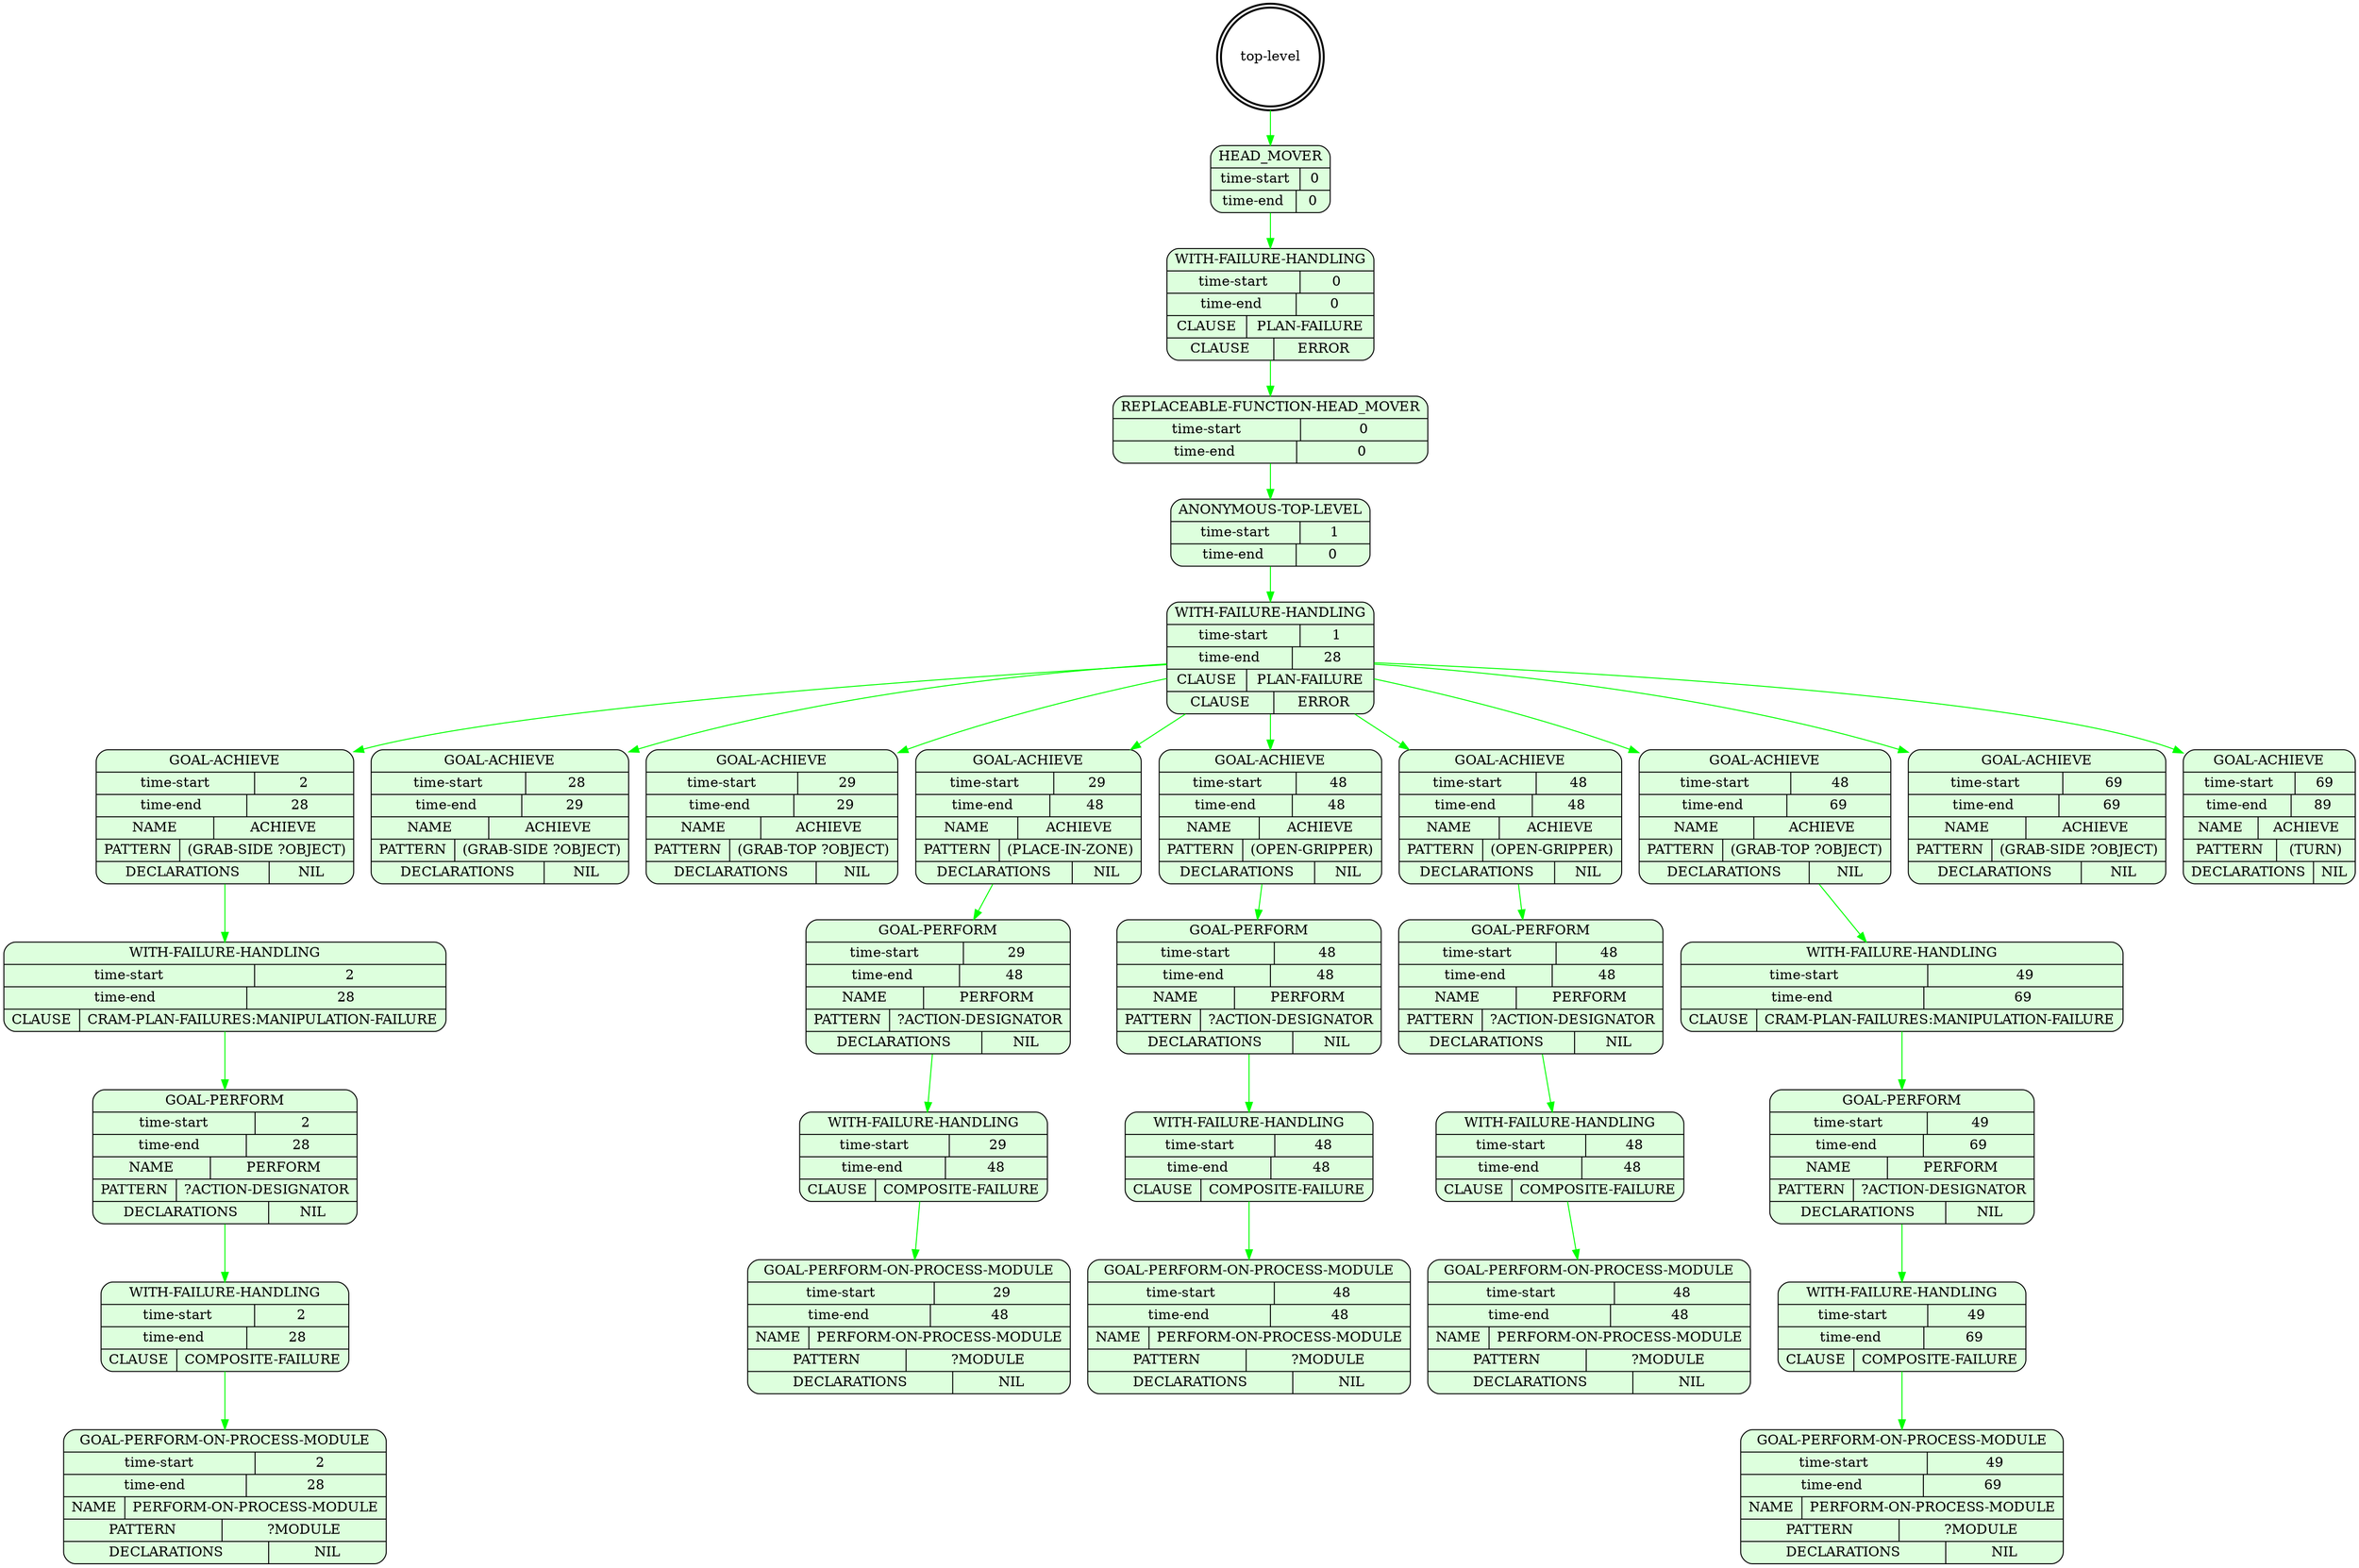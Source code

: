 digraph plangraph_f4swspGd1tcxTIuY {
  node_FmmI8uOA5eCts71o [shape=doublecircle, style=bold, label="top-level"];

  node_WiIZTB3DMxG1CPfK [shape=Mrecord, style=filled, fillcolor="#ddffdd", label="{HEAD_MOVER|{time-start | 0}|{time-end | 0}}"];
  edge [color="green", label=""];
  node_FmmI8uOA5eCts71o -> node_WiIZTB3DMxG1CPfK;

  node_NFra3tSdYDL3MopB [shape=Mrecord, style=filled, fillcolor="#ddffdd", label="{WITH-FAILURE-HANDLING|{time-start | 0}|{time-end | 0}|{CLAUSE | PLAN-FAILURE}|{CLAUSE | ERROR}}"];
  edge [color="green", label=""];
  node_WiIZTB3DMxG1CPfK -> node_NFra3tSdYDL3MopB;

  node_m0TdK0pd790U8JjU [shape=Mrecord, style=filled, fillcolor="#ddffdd", label="{REPLACEABLE-FUNCTION-HEAD_MOVER|{time-start | 0}|{time-end | 0}}"];
  edge [color="green", label=""];
  node_NFra3tSdYDL3MopB -> node_m0TdK0pd790U8JjU;

  node_MWc0FG8r578DT4cQ [shape=Mrecord, style=filled, fillcolor="#ddffdd", label="{ANONYMOUS-TOP-LEVEL|{time-start | 1}|{time-end | 0}}"];
  edge [color="green", label=""];
  node_m0TdK0pd790U8JjU -> node_MWc0FG8r578DT4cQ;

  node_S6nbW1QLc770T4wg [shape=Mrecord, style=filled, fillcolor="#ddffdd", label="{WITH-FAILURE-HANDLING|{time-start | 1}|{time-end | 28}|{CLAUSE | PLAN-FAILURE}|{CLAUSE | ERROR}}"];
  edge [color="green", label=""];
  node_MWc0FG8r578DT4cQ -> node_S6nbW1QLc770T4wg;

  node_GvjUA8Iv8gJmAAkS [shape=Mrecord, style=filled, fillcolor="#ddffdd", label="{GOAL-ACHIEVE|{time-start | 2}|{time-end | 28}|{NAME | ACHIEVE}|{PATTERN | (GRAB-SIDE ?OBJECT)}|{DECLARATIONS | NIL}}"];
  edge [color="green", label=""];
  node_S6nbW1QLc770T4wg -> node_GvjUA8Iv8gJmAAkS;

  node_3moFLPFmww6s9pLQ [shape=Mrecord, style=filled, fillcolor="#ddffdd", label="{WITH-FAILURE-HANDLING|{time-start | 2}|{time-end | 28}|{CLAUSE | CRAM-PLAN-FAILURES:MANIPULATION-FAILURE}}"];
  edge [color="green", label=""];
  node_GvjUA8Iv8gJmAAkS -> node_3moFLPFmww6s9pLQ;

  node_FtgmBFItzZDDb8ge [shape=Mrecord, style=filled, fillcolor="#ddffdd", label="{GOAL-PERFORM|{time-start | 2}|{time-end | 28}|{NAME | PERFORM}|{PATTERN | ?ACTION-DESIGNATOR}|{DECLARATIONS | NIL}}"];
  edge [color="green", label=""];
  node_3moFLPFmww6s9pLQ -> node_FtgmBFItzZDDb8ge;

  node_9p9C9lARHV6GlXHC [shape=Mrecord, style=filled, fillcolor="#ddffdd", label="{WITH-FAILURE-HANDLING|{time-start | 2}|{time-end | 28}|{CLAUSE | COMPOSITE-FAILURE}}"];
  edge [color="green", label=""];
  node_FtgmBFItzZDDb8ge -> node_9p9C9lARHV6GlXHC;

  node_RpENMT2XCrF77Fwt [shape=Mrecord, style=filled, fillcolor="#ddffdd", label="{GOAL-PERFORM-ON-PROCESS-MODULE|{time-start | 2}|{time-end | 28}|{NAME | PERFORM-ON-PROCESS-MODULE}|{PATTERN | ?MODULE}|{DECLARATIONS | NIL}}"];
  edge [color="green", label=""];
  node_9p9C9lARHV6GlXHC -> node_RpENMT2XCrF77Fwt;

  node_j8ON3BvUIsE58ElV [shape=Mrecord, style=filled, fillcolor="#ddffdd", label="{GOAL-ACHIEVE|{time-start | 28}|{time-end | 29}|{NAME | ACHIEVE}|{PATTERN | (GRAB-SIDE ?OBJECT)}|{DECLARATIONS | NIL}}"];
  edge [color="green", label=""];
  node_S6nbW1QLc770T4wg -> node_j8ON3BvUIsE58ElV;

  node_5GN6Tp4AlbXmNl0V [shape=Mrecord, style=filled, fillcolor="#ddffdd", label="{GOAL-ACHIEVE|{time-start | 29}|{time-end | 29}|{NAME | ACHIEVE}|{PATTERN | (GRAB-TOP ?OBJECT)}|{DECLARATIONS | NIL}}"];
  edge [color="green", label=""];
  node_S6nbW1QLc770T4wg -> node_5GN6Tp4AlbXmNl0V;

  node_Z1zc0pydLLuEtpcB [shape=Mrecord, style=filled, fillcolor="#ddffdd", label="{GOAL-ACHIEVE|{time-start | 29}|{time-end | 48}|{NAME | ACHIEVE}|{PATTERN | (PLACE-IN-ZONE)}|{DECLARATIONS | NIL}}"];
  edge [color="green", label=""];
  node_S6nbW1QLc770T4wg -> node_Z1zc0pydLLuEtpcB;

  node_C9S3bEqQOG00NKF8 [shape=Mrecord, style=filled, fillcolor="#ddffdd", label="{GOAL-PERFORM|{time-start | 29}|{time-end | 48}|{NAME | PERFORM}|{PATTERN | ?ACTION-DESIGNATOR}|{DECLARATIONS | NIL}}"];
  edge [color="green", label=""];
  node_Z1zc0pydLLuEtpcB -> node_C9S3bEqQOG00NKF8;

  node_f5JXru9rLiQ1DoAr [shape=Mrecord, style=filled, fillcolor="#ddffdd", label="{WITH-FAILURE-HANDLING|{time-start | 29}|{time-end | 48}|{CLAUSE | COMPOSITE-FAILURE}}"];
  edge [color="green", label=""];
  node_C9S3bEqQOG00NKF8 -> node_f5JXru9rLiQ1DoAr;

  node_nbWws3fAVVtix8hA [shape=Mrecord, style=filled, fillcolor="#ddffdd", label="{GOAL-PERFORM-ON-PROCESS-MODULE|{time-start | 29}|{time-end | 48}|{NAME | PERFORM-ON-PROCESS-MODULE}|{PATTERN | ?MODULE}|{DECLARATIONS | NIL}}"];
  edge [color="green", label=""];
  node_f5JXru9rLiQ1DoAr -> node_nbWws3fAVVtix8hA;

  node_mHEEI9XDdjlFtZ5o [shape=Mrecord, style=filled, fillcolor="#ddffdd", label="{GOAL-ACHIEVE|{time-start | 48}|{time-end | 48}|{NAME | ACHIEVE}|{PATTERN | (OPEN-GRIPPER)}|{DECLARATIONS | NIL}}"];
  edge [color="green", label=""];
  node_S6nbW1QLc770T4wg -> node_mHEEI9XDdjlFtZ5o;

  node_NnA1XJaZwircDhCb [shape=Mrecord, style=filled, fillcolor="#ddffdd", label="{GOAL-PERFORM|{time-start | 48}|{time-end | 48}|{NAME | PERFORM}|{PATTERN | ?ACTION-DESIGNATOR}|{DECLARATIONS | NIL}}"];
  edge [color="green", label=""];
  node_mHEEI9XDdjlFtZ5o -> node_NnA1XJaZwircDhCb;

  node_N7b5B2sEaf4UmshI [shape=Mrecord, style=filled, fillcolor="#ddffdd", label="{WITH-FAILURE-HANDLING|{time-start | 48}|{time-end | 48}|{CLAUSE | COMPOSITE-FAILURE}}"];
  edge [color="green", label=""];
  node_NnA1XJaZwircDhCb -> node_N7b5B2sEaf4UmshI;

  node_uukjubBvDAuw2vqK [shape=Mrecord, style=filled, fillcolor="#ddffdd", label="{GOAL-PERFORM-ON-PROCESS-MODULE|{time-start | 48}|{time-end | 48}|{NAME | PERFORM-ON-PROCESS-MODULE}|{PATTERN | ?MODULE}|{DECLARATIONS | NIL}}"];
  edge [color="green", label=""];
  node_N7b5B2sEaf4UmshI -> node_uukjubBvDAuw2vqK;

  node_xLmbU8kCWnk6MAIg [shape=Mrecord, style=filled, fillcolor="#ddffdd", label="{GOAL-ACHIEVE|{time-start | 48}|{time-end | 48}|{NAME | ACHIEVE}|{PATTERN | (OPEN-GRIPPER)}|{DECLARATIONS | NIL}}"];
  edge [color="green", label=""];
  node_S6nbW1QLc770T4wg -> node_xLmbU8kCWnk6MAIg;

  node_Dnfun1qeIsZoWLnV [shape=Mrecord, style=filled, fillcolor="#ddffdd", label="{GOAL-PERFORM|{time-start | 48}|{time-end | 48}|{NAME | PERFORM}|{PATTERN | ?ACTION-DESIGNATOR}|{DECLARATIONS | NIL}}"];
  edge [color="green", label=""];
  node_xLmbU8kCWnk6MAIg -> node_Dnfun1qeIsZoWLnV;

  node_BDzZa6KUwJN63G8O [shape=Mrecord, style=filled, fillcolor="#ddffdd", label="{WITH-FAILURE-HANDLING|{time-start | 48}|{time-end | 48}|{CLAUSE | COMPOSITE-FAILURE}}"];
  edge [color="green", label=""];
  node_Dnfun1qeIsZoWLnV -> node_BDzZa6KUwJN63G8O;

  node_6uLakaep1GY374ST [shape=Mrecord, style=filled, fillcolor="#ddffdd", label="{GOAL-PERFORM-ON-PROCESS-MODULE|{time-start | 48}|{time-end | 48}|{NAME | PERFORM-ON-PROCESS-MODULE}|{PATTERN | ?MODULE}|{DECLARATIONS | NIL}}"];
  edge [color="green", label=""];
  node_BDzZa6KUwJN63G8O -> node_6uLakaep1GY374ST;

  node_4WvECxbtbXhggknF [shape=Mrecord, style=filled, fillcolor="#ddffdd", label="{GOAL-ACHIEVE|{time-start | 48}|{time-end | 69}|{NAME | ACHIEVE}|{PATTERN | (GRAB-TOP ?OBJECT)}|{DECLARATIONS | NIL}}"];
  edge [color="green", label=""];
  node_S6nbW1QLc770T4wg -> node_4WvECxbtbXhggknF;

  node_OiC5nj58KJiBggrb [shape=Mrecord, style=filled, fillcolor="#ddffdd", label="{WITH-FAILURE-HANDLING|{time-start | 49}|{time-end | 69}|{CLAUSE | CRAM-PLAN-FAILURES:MANIPULATION-FAILURE}}"];
  edge [color="green", label=""];
  node_4WvECxbtbXhggknF -> node_OiC5nj58KJiBggrb;

  node_nGXOCViKOhijQcdv [shape=Mrecord, style=filled, fillcolor="#ddffdd", label="{GOAL-PERFORM|{time-start | 49}|{time-end | 69}|{NAME | PERFORM}|{PATTERN | ?ACTION-DESIGNATOR}|{DECLARATIONS | NIL}}"];
  edge [color="green", label=""];
  node_OiC5nj58KJiBggrb -> node_nGXOCViKOhijQcdv;

  node_6mzPW6ipUU5GqAuL [shape=Mrecord, style=filled, fillcolor="#ddffdd", label="{WITH-FAILURE-HANDLING|{time-start | 49}|{time-end | 69}|{CLAUSE | COMPOSITE-FAILURE}}"];
  edge [color="green", label=""];
  node_nGXOCViKOhijQcdv -> node_6mzPW6ipUU5GqAuL;

  node_E68qGKygrPiZj2xH [shape=Mrecord, style=filled, fillcolor="#ddffdd", label="{GOAL-PERFORM-ON-PROCESS-MODULE|{time-start | 49}|{time-end | 69}|{NAME | PERFORM-ON-PROCESS-MODULE}|{PATTERN | ?MODULE}|{DECLARATIONS | NIL}}"];
  edge [color="green", label=""];
  node_6mzPW6ipUU5GqAuL -> node_E68qGKygrPiZj2xH;

  node_Pz1u7NTn8kpYPy89 [shape=Mrecord, style=filled, fillcolor="#ddffdd", label="{GOAL-ACHIEVE|{time-start | 69}|{time-end | 69}|{NAME | ACHIEVE}|{PATTERN | (GRAB-SIDE ?OBJECT)}|{DECLARATIONS | NIL}}"];
  edge [color="green", label=""];
  node_S6nbW1QLc770T4wg -> node_Pz1u7NTn8kpYPy89;

  node_dKhzqEJfSwtBXHS0 [shape=Mrecord, style=filled, fillcolor="#ddffdd", label="{GOAL-ACHIEVE|{time-start | 69}|{time-end | 89}|{NAME | ACHIEVE}|{PATTERN | (TURN)}|{DECLARATIONS | NIL}}"];
  edge [color="green", label=""];
  node_S6nbW1QLc770T4wg -> node_dKhzqEJfSwtBXHS0;
}
